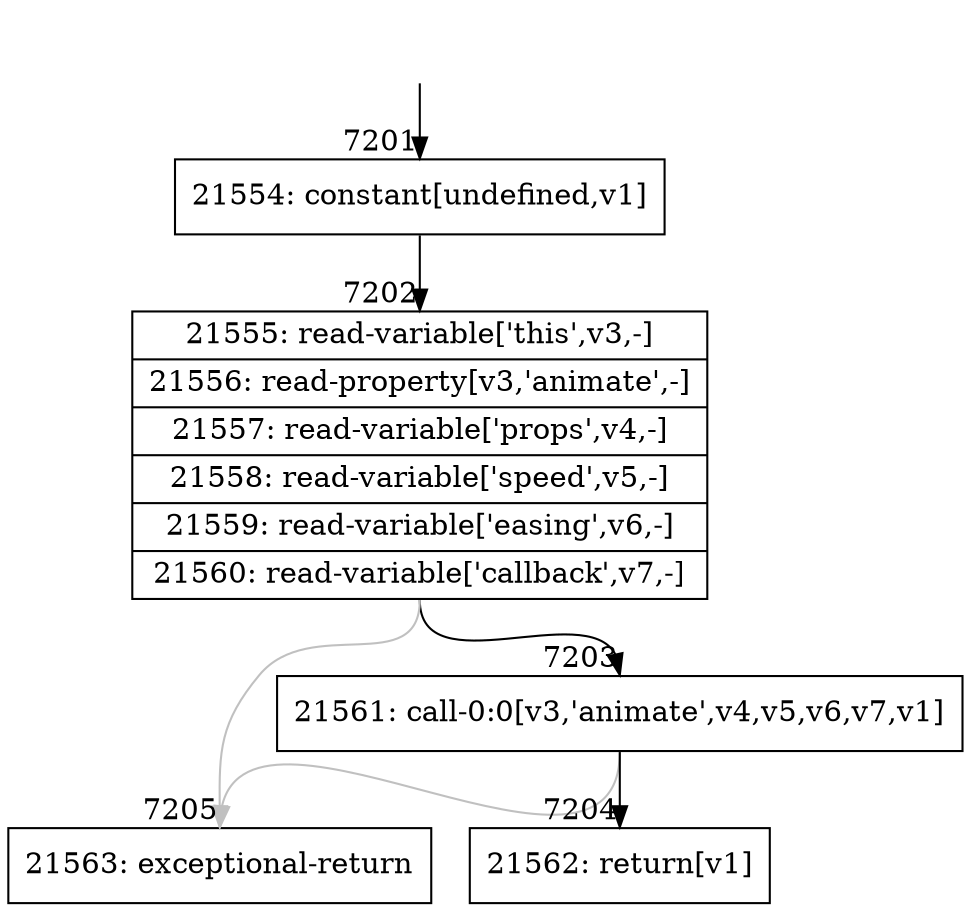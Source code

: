 digraph {
rankdir="TD"
BB_entry441[shape=none,label=""];
BB_entry441 -> BB7201 [tailport=s, headport=n, headlabel="    7201"]
BB7201 [shape=record label="{21554: constant[undefined,v1]}" ] 
BB7201 -> BB7202 [tailport=s, headport=n, headlabel="      7202"]
BB7202 [shape=record label="{21555: read-variable['this',v3,-]|21556: read-property[v3,'animate',-]|21557: read-variable['props',v4,-]|21558: read-variable['speed',v5,-]|21559: read-variable['easing',v6,-]|21560: read-variable['callback',v7,-]}" ] 
BB7202 -> BB7203 [tailport=s, headport=n, headlabel="      7203"]
BB7202 -> BB7205 [tailport=s, headport=n, color=gray, headlabel="      7205"]
BB7203 [shape=record label="{21561: call-0:0[v3,'animate',v4,v5,v6,v7,v1]}" ] 
BB7203 -> BB7204 [tailport=s, headport=n, headlabel="      7204"]
BB7203 -> BB7205 [tailport=s, headport=n, color=gray]
BB7204 [shape=record label="{21562: return[v1]}" ] 
BB7205 [shape=record label="{21563: exceptional-return}" ] 
}
